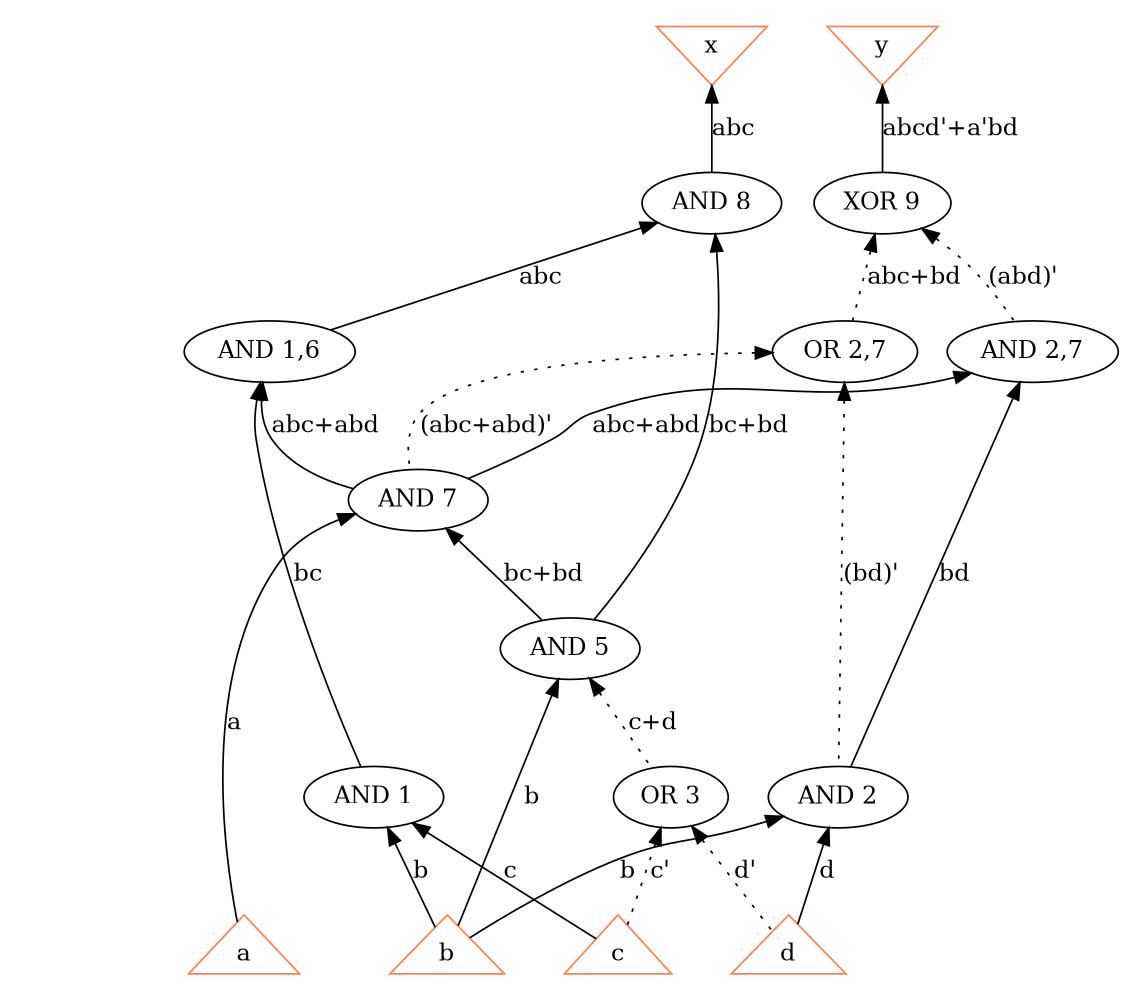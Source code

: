 # Network structure generated by ABC

digraph network {
size = "7.5,10";
center = true;
edge [dir = back];

{
  node [shape = plaintext];
  edge [style = invis];
  Level6 [label = ""];
  Level5 [label = ""];
  Level4 [label = ""];
  Level3 [label = ""];
  Level2 [label = ""];
  Level1 [label = ""];
  Level0 [label = ""];
  Level6 ->  Level5 ->  Level4 ->  Level3 ->  Level2 ->  Level1 ->  Level0;
}

{
  rank = same;
  Level6;
  Node_x [label = "x", shape = invtriangle, color = coral, fillcolor = coral];
  Node_y [label = "y", shape = invtriangle, color = coral, fillcolor = coral];
  Node_x -> Node_y [style = invis];
}

{
  rank = same;
  Level5;
  Node_XOR9 [label = "XOR 9\n", shape = ellipse];
  Node_AND8 [label = "AND 8\n", shape = ellipse];
}

{
  rank = same;
  Level4;
  Node_tmp1 [label = "AND 1,6\n", shape = ellipse];
  Node_AND9 [label = "AND 2,7\n", shape = ellipse];
  Node_NAND9 [label = "OR 2,7\n", shape = ellipse];
}

{
  rank = same;
  Level3;
  Node_AND7 [label = "AND 7\n", shape = ellipse];
}

{
  rank = same;
  Level2;
  Node_AND5 [label = "AND 5\n", shape = ellipse];
}

{
  rank = same;
  Level1;
  Node_AND1 [label = "AND 1\n", shape = ellipse];
  Node_AND2 [label = "AND 2\n", shape = ellipse];
  Node_NAND3 [label = "OR 3\n", shape = ellipse];
}

{
  rank = same;
  Level0;
  Node_a [label = "a", shape = triangle, color = coral, fillcolor = coral];
  Node_b [label = "b", shape = triangle, color = coral, fillcolor = coral];
  Node_c [label = "c", shape = triangle, color = coral, fillcolor = coral];
  Node_d [label = "d", shape = triangle, color = coral, fillcolor = coral];
  Node_a -> Node_b -> Node_c -> Node_d [style = invis];
}

Node_AND1 -> Node_b [style = solid, label = "b"];
Node_AND1 -> Node_c [style = solid, label = "c"];
Node_AND2 -> Node_b [style = solid, label = "b"];
Node_AND2 -> Node_d [style = solid, label = "d"];
Node_NAND3 -> Node_c [style = dotted, label = "c'"];
Node_NAND3 -> Node_d [style = dotted, label = "d'"];
Node_AND5 -> Node_b [style = solid, label = "b"];
Node_AND5 -> Node_NAND3 [style = dotted, label = "c+d"];
Node_AND7 -> Node_a [style = solid, label = "a"];
Node_AND7 -> Node_AND5 [style = solid, label = "bc+bd"];
Node_tmp1 -> Node_AND1 [style = solid, label = "bc"];
Node_tmp1 -> Node_AND7 [style = solid, label = "abc+abd"];
Node_AND8 -> Node_tmp1 [style = solid, label = "abc"];
Node_AND8 -> Node_AND5 [style = solid, label = "bc+bd"];
Node_AND9 -> Node_AND2 [style = solid, label = "bd"];
Node_AND9 -> Node_AND7 [style = solid, label = "abc+abd"];
Node_NAND9 -> Node_AND2 [style = dotted, label = "(bd)'"];
Node_NAND9 -> Node_AND7 [style = dotted, label = "(abc+abd)'"];
Node_XOR9 -> Node_AND9 [style = dotted, label = "(abd)'"];
Node_XOR9 -> Node_NAND9 [style = dotted, label = "abc+bd"];
Node_x -> Node_AND8 [style = solid, label = "abc"];
Node_y -> Node_XOR9 [style = solid, label = "abcd'+a'bd"];
}

